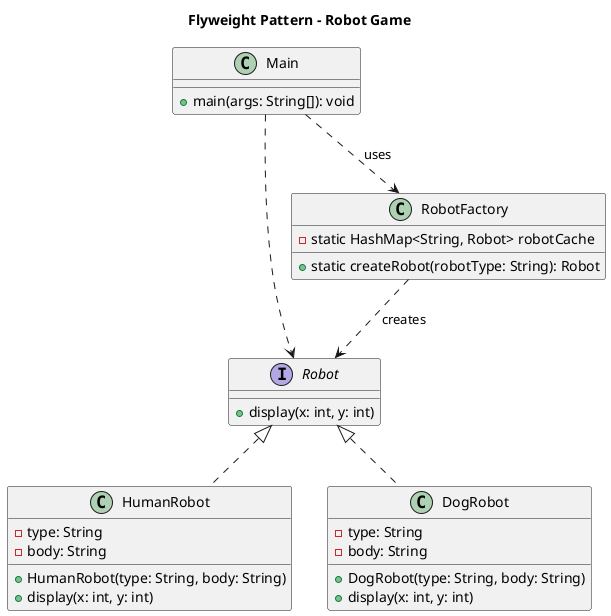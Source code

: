 @startuml Flyweight

title Flyweight Pattern - Robot Game

interface Robot {
    + display(x: int, y: int)
}

class RobotFactory {
    - static HashMap<String, Robot> robotCache
    + static createRobot(robotType: String): Robot
}

class HumanRobot {
    - type: String
    - body: String
    + HumanRobot(type: String, body: String)
    + display(x: int, y: int)
}

class DogRobot {
    - type: String
    - body: String
    + DogRobot(type: String, body: String)
    + display(x: int, y: int)
}

class Main {
    + main(args: String[]): void
}

Robot <|.. HumanRobot
Robot <|.. DogRobot
RobotFactory ..> Robot : creates
Main ..> RobotFactory : uses
Main ..> Robot

@enduml
